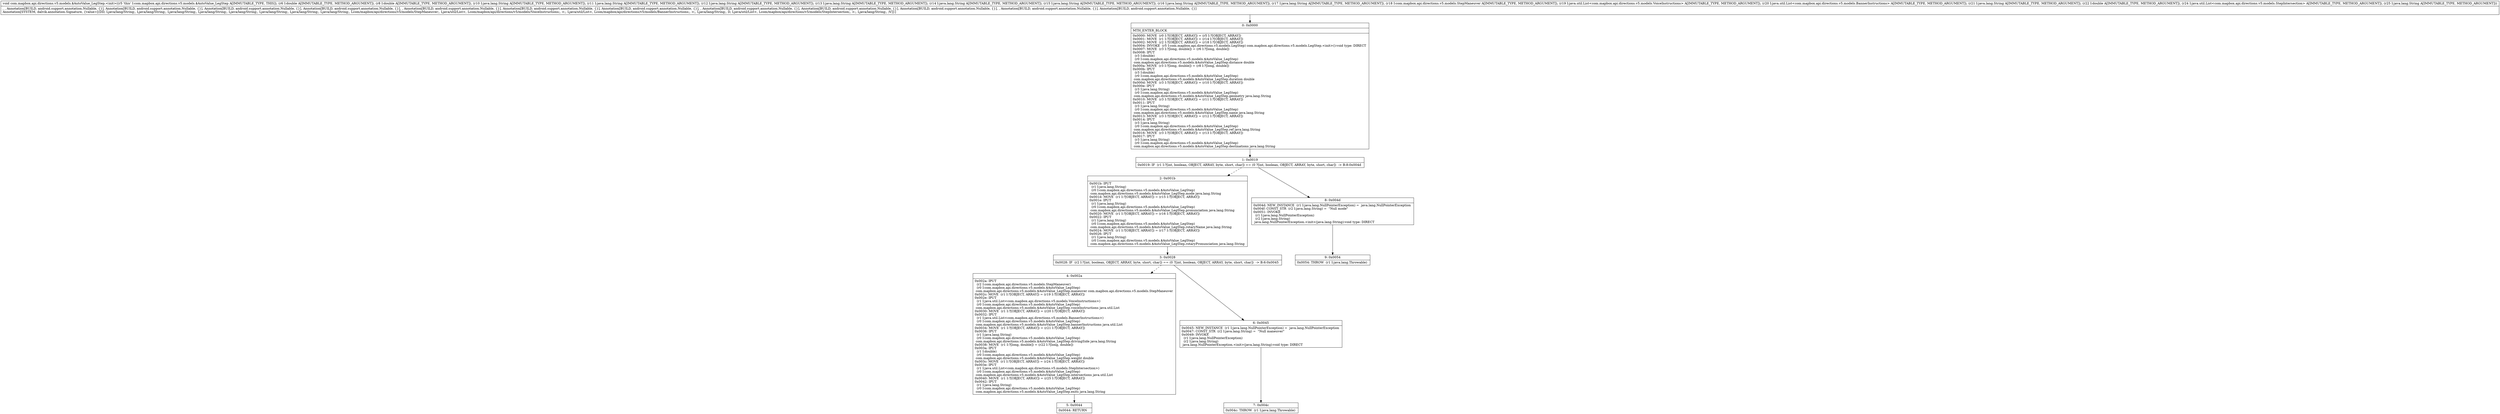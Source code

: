 digraph "CFG forcom.mapbox.api.directions.v5.models.$AutoValue_LegStep.\<init\>(DDLjava\/lang\/String;Ljava\/lang\/String;Ljava\/lang\/String;Ljava\/lang\/String;Ljava\/lang\/String;Ljava\/lang\/String;Ljava\/lang\/String;Ljava\/lang\/String;Lcom\/mapbox\/api\/directions\/v5\/models\/StepManeuver;Ljava\/util\/List;Ljava\/util\/List;Ljava\/lang\/String;DLjava\/util\/List;Ljava\/lang\/String;)V" {
Node_0 [shape=record,label="{0\:\ 0x0000|MTH_ENTER_BLOCK\l|0x0000: MOVE  (r0 I:?[OBJECT, ARRAY]) = (r5 I:?[OBJECT, ARRAY]) \l0x0001: MOVE  (r1 I:?[OBJECT, ARRAY]) = (r14 I:?[OBJECT, ARRAY]) \l0x0002: MOVE  (r2 I:?[OBJECT, ARRAY]) = (r18 I:?[OBJECT, ARRAY]) \l0x0004: INVOKE  (r5 I:com.mapbox.api.directions.v5.models.LegStep) com.mapbox.api.directions.v5.models.LegStep.\<init\>():void type: DIRECT \l0x0007: MOVE  (r3 I:?[long, double]) = (r6 I:?[long, double]) \l0x0008: IPUT  \l  (r3 I:double)\l  (r0 I:com.mapbox.api.directions.v5.models.$AutoValue_LegStep)\l com.mapbox.api.directions.v5.models.$AutoValue_LegStep.distance double \l0x000a: MOVE  (r3 I:?[long, double]) = (r8 I:?[long, double]) \l0x000b: IPUT  \l  (r3 I:double)\l  (r0 I:com.mapbox.api.directions.v5.models.$AutoValue_LegStep)\l com.mapbox.api.directions.v5.models.$AutoValue_LegStep.duration double \l0x000d: MOVE  (r3 I:?[OBJECT, ARRAY]) = (r10 I:?[OBJECT, ARRAY]) \l0x000e: IPUT  \l  (r3 I:java.lang.String)\l  (r0 I:com.mapbox.api.directions.v5.models.$AutoValue_LegStep)\l com.mapbox.api.directions.v5.models.$AutoValue_LegStep.geometry java.lang.String \l0x0010: MOVE  (r3 I:?[OBJECT, ARRAY]) = (r11 I:?[OBJECT, ARRAY]) \l0x0011: IPUT  \l  (r3 I:java.lang.String)\l  (r0 I:com.mapbox.api.directions.v5.models.$AutoValue_LegStep)\l com.mapbox.api.directions.v5.models.$AutoValue_LegStep.name java.lang.String \l0x0013: MOVE  (r3 I:?[OBJECT, ARRAY]) = (r12 I:?[OBJECT, ARRAY]) \l0x0014: IPUT  \l  (r3 I:java.lang.String)\l  (r0 I:com.mapbox.api.directions.v5.models.$AutoValue_LegStep)\l com.mapbox.api.directions.v5.models.$AutoValue_LegStep.ref java.lang.String \l0x0016: MOVE  (r3 I:?[OBJECT, ARRAY]) = (r13 I:?[OBJECT, ARRAY]) \l0x0017: IPUT  \l  (r3 I:java.lang.String)\l  (r0 I:com.mapbox.api.directions.v5.models.$AutoValue_LegStep)\l com.mapbox.api.directions.v5.models.$AutoValue_LegStep.destinations java.lang.String \l}"];
Node_1 [shape=record,label="{1\:\ 0x0019|0x0019: IF  (r1 I:?[int, boolean, OBJECT, ARRAY, byte, short, char]) == (0 ?[int, boolean, OBJECT, ARRAY, byte, short, char])  \-\> B:8:0x004d \l}"];
Node_2 [shape=record,label="{2\:\ 0x001b|0x001b: IPUT  \l  (r1 I:java.lang.String)\l  (r0 I:com.mapbox.api.directions.v5.models.$AutoValue_LegStep)\l com.mapbox.api.directions.v5.models.$AutoValue_LegStep.mode java.lang.String \l0x001d: MOVE  (r1 I:?[OBJECT, ARRAY]) = (r15 I:?[OBJECT, ARRAY]) \l0x001e: IPUT  \l  (r1 I:java.lang.String)\l  (r0 I:com.mapbox.api.directions.v5.models.$AutoValue_LegStep)\l com.mapbox.api.directions.v5.models.$AutoValue_LegStep.pronunciation java.lang.String \l0x0020: MOVE  (r1 I:?[OBJECT, ARRAY]) = (r16 I:?[OBJECT, ARRAY]) \l0x0022: IPUT  \l  (r1 I:java.lang.String)\l  (r0 I:com.mapbox.api.directions.v5.models.$AutoValue_LegStep)\l com.mapbox.api.directions.v5.models.$AutoValue_LegStep.rotaryName java.lang.String \l0x0024: MOVE  (r1 I:?[OBJECT, ARRAY]) = (r17 I:?[OBJECT, ARRAY]) \l0x0026: IPUT  \l  (r1 I:java.lang.String)\l  (r0 I:com.mapbox.api.directions.v5.models.$AutoValue_LegStep)\l com.mapbox.api.directions.v5.models.$AutoValue_LegStep.rotaryPronunciation java.lang.String \l}"];
Node_3 [shape=record,label="{3\:\ 0x0028|0x0028: IF  (r2 I:?[int, boolean, OBJECT, ARRAY, byte, short, char]) == (0 ?[int, boolean, OBJECT, ARRAY, byte, short, char])  \-\> B:6:0x0045 \l}"];
Node_4 [shape=record,label="{4\:\ 0x002a|0x002a: IPUT  \l  (r2 I:com.mapbox.api.directions.v5.models.StepManeuver)\l  (r0 I:com.mapbox.api.directions.v5.models.$AutoValue_LegStep)\l com.mapbox.api.directions.v5.models.$AutoValue_LegStep.maneuver com.mapbox.api.directions.v5.models.StepManeuver \l0x002c: MOVE  (r1 I:?[OBJECT, ARRAY]) = (r19 I:?[OBJECT, ARRAY]) \l0x002e: IPUT  \l  (r1 I:java.util.List\<com.mapbox.api.directions.v5.models.VoiceInstructions\>)\l  (r0 I:com.mapbox.api.directions.v5.models.$AutoValue_LegStep)\l com.mapbox.api.directions.v5.models.$AutoValue_LegStep.voiceInstructions java.util.List \l0x0030: MOVE  (r1 I:?[OBJECT, ARRAY]) = (r20 I:?[OBJECT, ARRAY]) \l0x0032: IPUT  \l  (r1 I:java.util.List\<com.mapbox.api.directions.v5.models.BannerInstructions\>)\l  (r0 I:com.mapbox.api.directions.v5.models.$AutoValue_LegStep)\l com.mapbox.api.directions.v5.models.$AutoValue_LegStep.bannerInstructions java.util.List \l0x0034: MOVE  (r1 I:?[OBJECT, ARRAY]) = (r21 I:?[OBJECT, ARRAY]) \l0x0036: IPUT  \l  (r1 I:java.lang.String)\l  (r0 I:com.mapbox.api.directions.v5.models.$AutoValue_LegStep)\l com.mapbox.api.directions.v5.models.$AutoValue_LegStep.drivingSide java.lang.String \l0x0038: MOVE  (r1 I:?[long, double]) = (r22 I:?[long, double]) \l0x003a: IPUT  \l  (r1 I:double)\l  (r0 I:com.mapbox.api.directions.v5.models.$AutoValue_LegStep)\l com.mapbox.api.directions.v5.models.$AutoValue_LegStep.weight double \l0x003c: MOVE  (r1 I:?[OBJECT, ARRAY]) = (r24 I:?[OBJECT, ARRAY]) \l0x003e: IPUT  \l  (r1 I:java.util.List\<com.mapbox.api.directions.v5.models.StepIntersection\>)\l  (r0 I:com.mapbox.api.directions.v5.models.$AutoValue_LegStep)\l com.mapbox.api.directions.v5.models.$AutoValue_LegStep.intersections java.util.List \l0x0040: MOVE  (r1 I:?[OBJECT, ARRAY]) = (r25 I:?[OBJECT, ARRAY]) \l0x0042: IPUT  \l  (r1 I:java.lang.String)\l  (r0 I:com.mapbox.api.directions.v5.models.$AutoValue_LegStep)\l com.mapbox.api.directions.v5.models.$AutoValue_LegStep.exits java.lang.String \l}"];
Node_5 [shape=record,label="{5\:\ 0x0044|0x0044: RETURN   \l}"];
Node_6 [shape=record,label="{6\:\ 0x0045|0x0045: NEW_INSTANCE  (r1 I:java.lang.NullPointerException) =  java.lang.NullPointerException \l0x0047: CONST_STR  (r2 I:java.lang.String) =  \"Null maneuver\" \l0x0049: INVOKE  \l  (r1 I:java.lang.NullPointerException)\l  (r2 I:java.lang.String)\l java.lang.NullPointerException.\<init\>(java.lang.String):void type: DIRECT \l}"];
Node_7 [shape=record,label="{7\:\ 0x004c|0x004c: THROW  (r1 I:java.lang.Throwable) \l}"];
Node_8 [shape=record,label="{8\:\ 0x004d|0x004d: NEW_INSTANCE  (r1 I:java.lang.NullPointerException) =  java.lang.NullPointerException \l0x004f: CONST_STR  (r2 I:java.lang.String) =  \"Null mode\" \l0x0051: INVOKE  \l  (r1 I:java.lang.NullPointerException)\l  (r2 I:java.lang.String)\l java.lang.NullPointerException.\<init\>(java.lang.String):void type: DIRECT \l}"];
Node_9 [shape=record,label="{9\:\ 0x0054|0x0054: THROW  (r1 I:java.lang.Throwable) \l}"];
MethodNode[shape=record,label="{void com.mapbox.api.directions.v5.models.$AutoValue_LegStep.\<init\>((r5 'this' I:com.mapbox.api.directions.v5.models.$AutoValue_LegStep A[IMMUTABLE_TYPE, THIS]), (r6 I:double A[IMMUTABLE_TYPE, METHOD_ARGUMENT]), (r8 I:double A[IMMUTABLE_TYPE, METHOD_ARGUMENT]), (r10 I:java.lang.String A[IMMUTABLE_TYPE, METHOD_ARGUMENT]), (r11 I:java.lang.String A[IMMUTABLE_TYPE, METHOD_ARGUMENT]), (r12 I:java.lang.String A[IMMUTABLE_TYPE, METHOD_ARGUMENT]), (r13 I:java.lang.String A[IMMUTABLE_TYPE, METHOD_ARGUMENT]), (r14 I:java.lang.String A[IMMUTABLE_TYPE, METHOD_ARGUMENT]), (r15 I:java.lang.String A[IMMUTABLE_TYPE, METHOD_ARGUMENT]), (r16 I:java.lang.String A[IMMUTABLE_TYPE, METHOD_ARGUMENT]), (r17 I:java.lang.String A[IMMUTABLE_TYPE, METHOD_ARGUMENT]), (r18 I:com.mapbox.api.directions.v5.models.StepManeuver A[IMMUTABLE_TYPE, METHOD_ARGUMENT]), (r19 I:java.util.List\<com.mapbox.api.directions.v5.models.VoiceInstructions\> A[IMMUTABLE_TYPE, METHOD_ARGUMENT]), (r20 I:java.util.List\<com.mapbox.api.directions.v5.models.BannerInstructions\> A[IMMUTABLE_TYPE, METHOD_ARGUMENT]), (r21 I:java.lang.String A[IMMUTABLE_TYPE, METHOD_ARGUMENT]), (r22 I:double A[IMMUTABLE_TYPE, METHOD_ARGUMENT]), (r24 I:java.util.List\<com.mapbox.api.directions.v5.models.StepIntersection\> A[IMMUTABLE_TYPE, METHOD_ARGUMENT]), (r25 I:java.lang.String A[IMMUTABLE_TYPE, METHOD_ARGUMENT]))  | , , Annotation[BUILD, android.support.annotation.Nullable, \{\}], Annotation[BUILD, android.support.annotation.Nullable, \{\}], Annotation[BUILD, android.support.annotation.Nullable, \{\}], Annotation[BUILD, android.support.annotation.Nullable, \{\}], , Annotation[BUILD, android.support.annotation.Nullable, \{\}], Annotation[BUILD, android.support.annotation.Nullable, \{\}], Annotation[BUILD, android.support.annotation.Nullable, \{\}], , Annotation[BUILD, android.support.annotation.Nullable, \{\}], Annotation[BUILD, android.support.annotation.Nullable, \{\}], Annotation[BUILD, android.support.annotation.Nullable, \{\}], , Annotation[BUILD, android.support.annotation.Nullable, \{\}], Annotation[BUILD, android.support.annotation.Nullable, \{\}]\lAnnotation[SYSTEM, dalvik.annotation.Signature, \{value=[(DD, Ljava\/lang\/String;, Ljava\/lang\/String;, Ljava\/lang\/String;, Ljava\/lang\/String;, Ljava\/lang\/String;, Ljava\/lang\/String;, Ljava\/lang\/String;, Ljava\/lang\/String;, Lcom\/mapbox\/api\/directions\/v5\/models\/StepManeuver;, Ljava\/util\/List\<, Lcom\/mapbox\/api\/directions\/v5\/models\/VoiceInstructions;, \>;, Ljava\/util\/List\<, Lcom\/mapbox\/api\/directions\/v5\/models\/BannerInstructions;, \>;, Ljava\/lang\/String;, D, Ljava\/util\/List\<, Lcom\/mapbox\/api\/directions\/v5\/models\/StepIntersection;, \>;, Ljava\/lang\/String;, )V]\}]\l}"];
MethodNode -> Node_0;
Node_0 -> Node_1;
Node_1 -> Node_2[style=dashed];
Node_1 -> Node_8;
Node_2 -> Node_3;
Node_3 -> Node_4[style=dashed];
Node_3 -> Node_6;
Node_4 -> Node_5;
Node_6 -> Node_7;
Node_8 -> Node_9;
}

